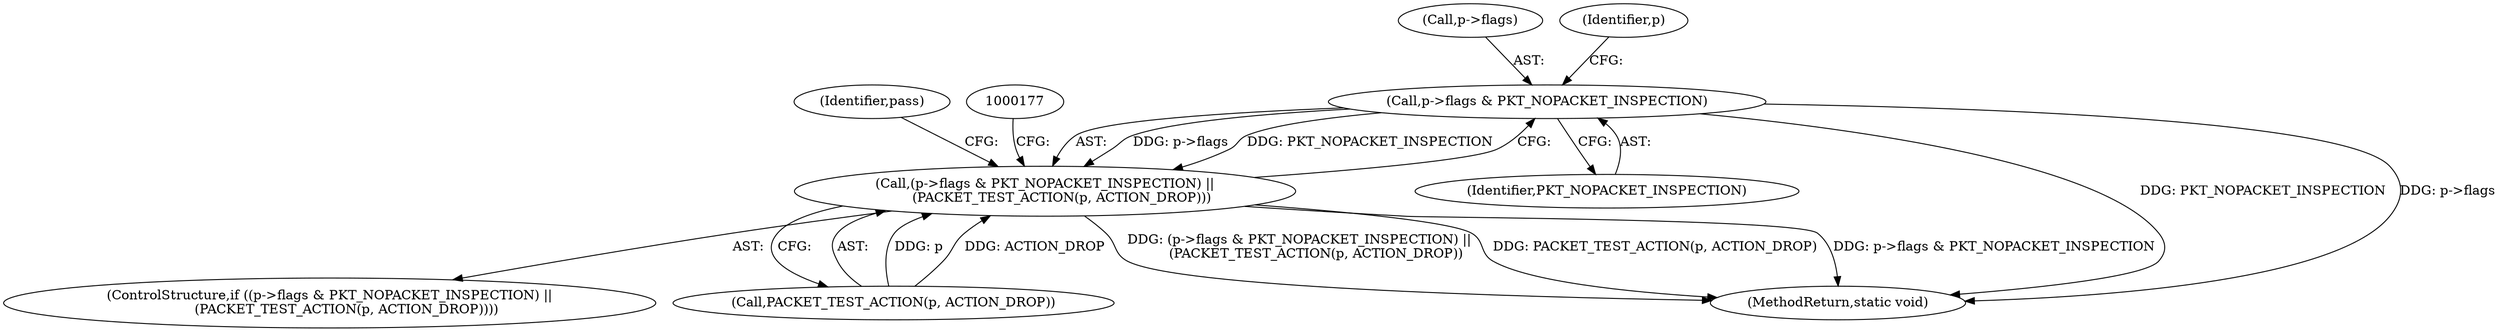 digraph "1_suricata_e1ef57c848bbe4e567d5d4b66d346a742e3f77a1@del" {
"1000111" [label="(Call,p->flags & PKT_NOPACKET_INSPECTION)"];
"1000110" [label="(Call,(p->flags & PKT_NOPACKET_INSPECTION) ||\n        (PACKET_TEST_ACTION(p, ACTION_DROP)))"];
"1000111" [label="(Call,p->flags & PKT_NOPACKET_INSPECTION)"];
"1000110" [label="(Call,(p->flags & PKT_NOPACKET_INSPECTION) ||\n        (PACKET_TEST_ACTION(p, ACTION_DROP)))"];
"1000109" [label="(ControlStructure,if ((p->flags & PKT_NOPACKET_INSPECTION) ||\n        (PACKET_TEST_ACTION(p, ACTION_DROP))))"];
"1000112" [label="(Call,p->flags)"];
"1000115" [label="(Identifier,PKT_NOPACKET_INSPECTION)"];
"1000116" [label="(Call,PACKET_TEST_ACTION(p, ACTION_DROP))"];
"1000183" [label="(MethodReturn,static void)"];
"1000122" [label="(Identifier,pass)"];
"1000117" [label="(Identifier,p)"];
"1000111" -> "1000110"  [label="AST: "];
"1000111" -> "1000115"  [label="CFG: "];
"1000112" -> "1000111"  [label="AST: "];
"1000115" -> "1000111"  [label="AST: "];
"1000117" -> "1000111"  [label="CFG: "];
"1000110" -> "1000111"  [label="CFG: "];
"1000111" -> "1000183"  [label="DDG: PKT_NOPACKET_INSPECTION"];
"1000111" -> "1000183"  [label="DDG: p->flags"];
"1000111" -> "1000110"  [label="DDG: p->flags"];
"1000111" -> "1000110"  [label="DDG: PKT_NOPACKET_INSPECTION"];
"1000110" -> "1000109"  [label="AST: "];
"1000110" -> "1000116"  [label="CFG: "];
"1000116" -> "1000110"  [label="AST: "];
"1000122" -> "1000110"  [label="CFG: "];
"1000177" -> "1000110"  [label="CFG: "];
"1000110" -> "1000183"  [label="DDG: (p->flags & PKT_NOPACKET_INSPECTION) ||\n        (PACKET_TEST_ACTION(p, ACTION_DROP))"];
"1000110" -> "1000183"  [label="DDG: PACKET_TEST_ACTION(p, ACTION_DROP)"];
"1000110" -> "1000183"  [label="DDG: p->flags & PKT_NOPACKET_INSPECTION"];
"1000116" -> "1000110"  [label="DDG: p"];
"1000116" -> "1000110"  [label="DDG: ACTION_DROP"];
}
